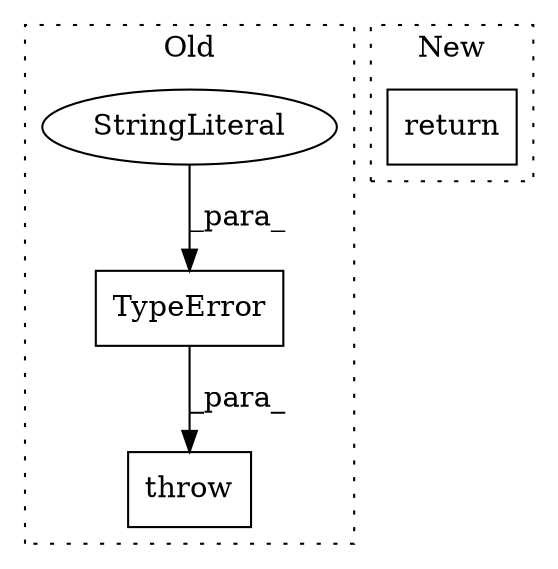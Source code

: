 digraph G {
subgraph cluster0 {
1 [label="TypeError" a="32" s="6392,6425" l="10,1" shape="box"];
3 [label="throw" a="53" s="6386" l="6" shape="box"];
4 [label="StringLiteral" a="45" s="6402" l="21" shape="ellipse"];
label = "Old";
style="dotted";
}
subgraph cluster1 {
2 [label="return" a="41" s="6386" l="7" shape="box"];
label = "New";
style="dotted";
}
1 -> 3 [label="_para_"];
4 -> 1 [label="_para_"];
}